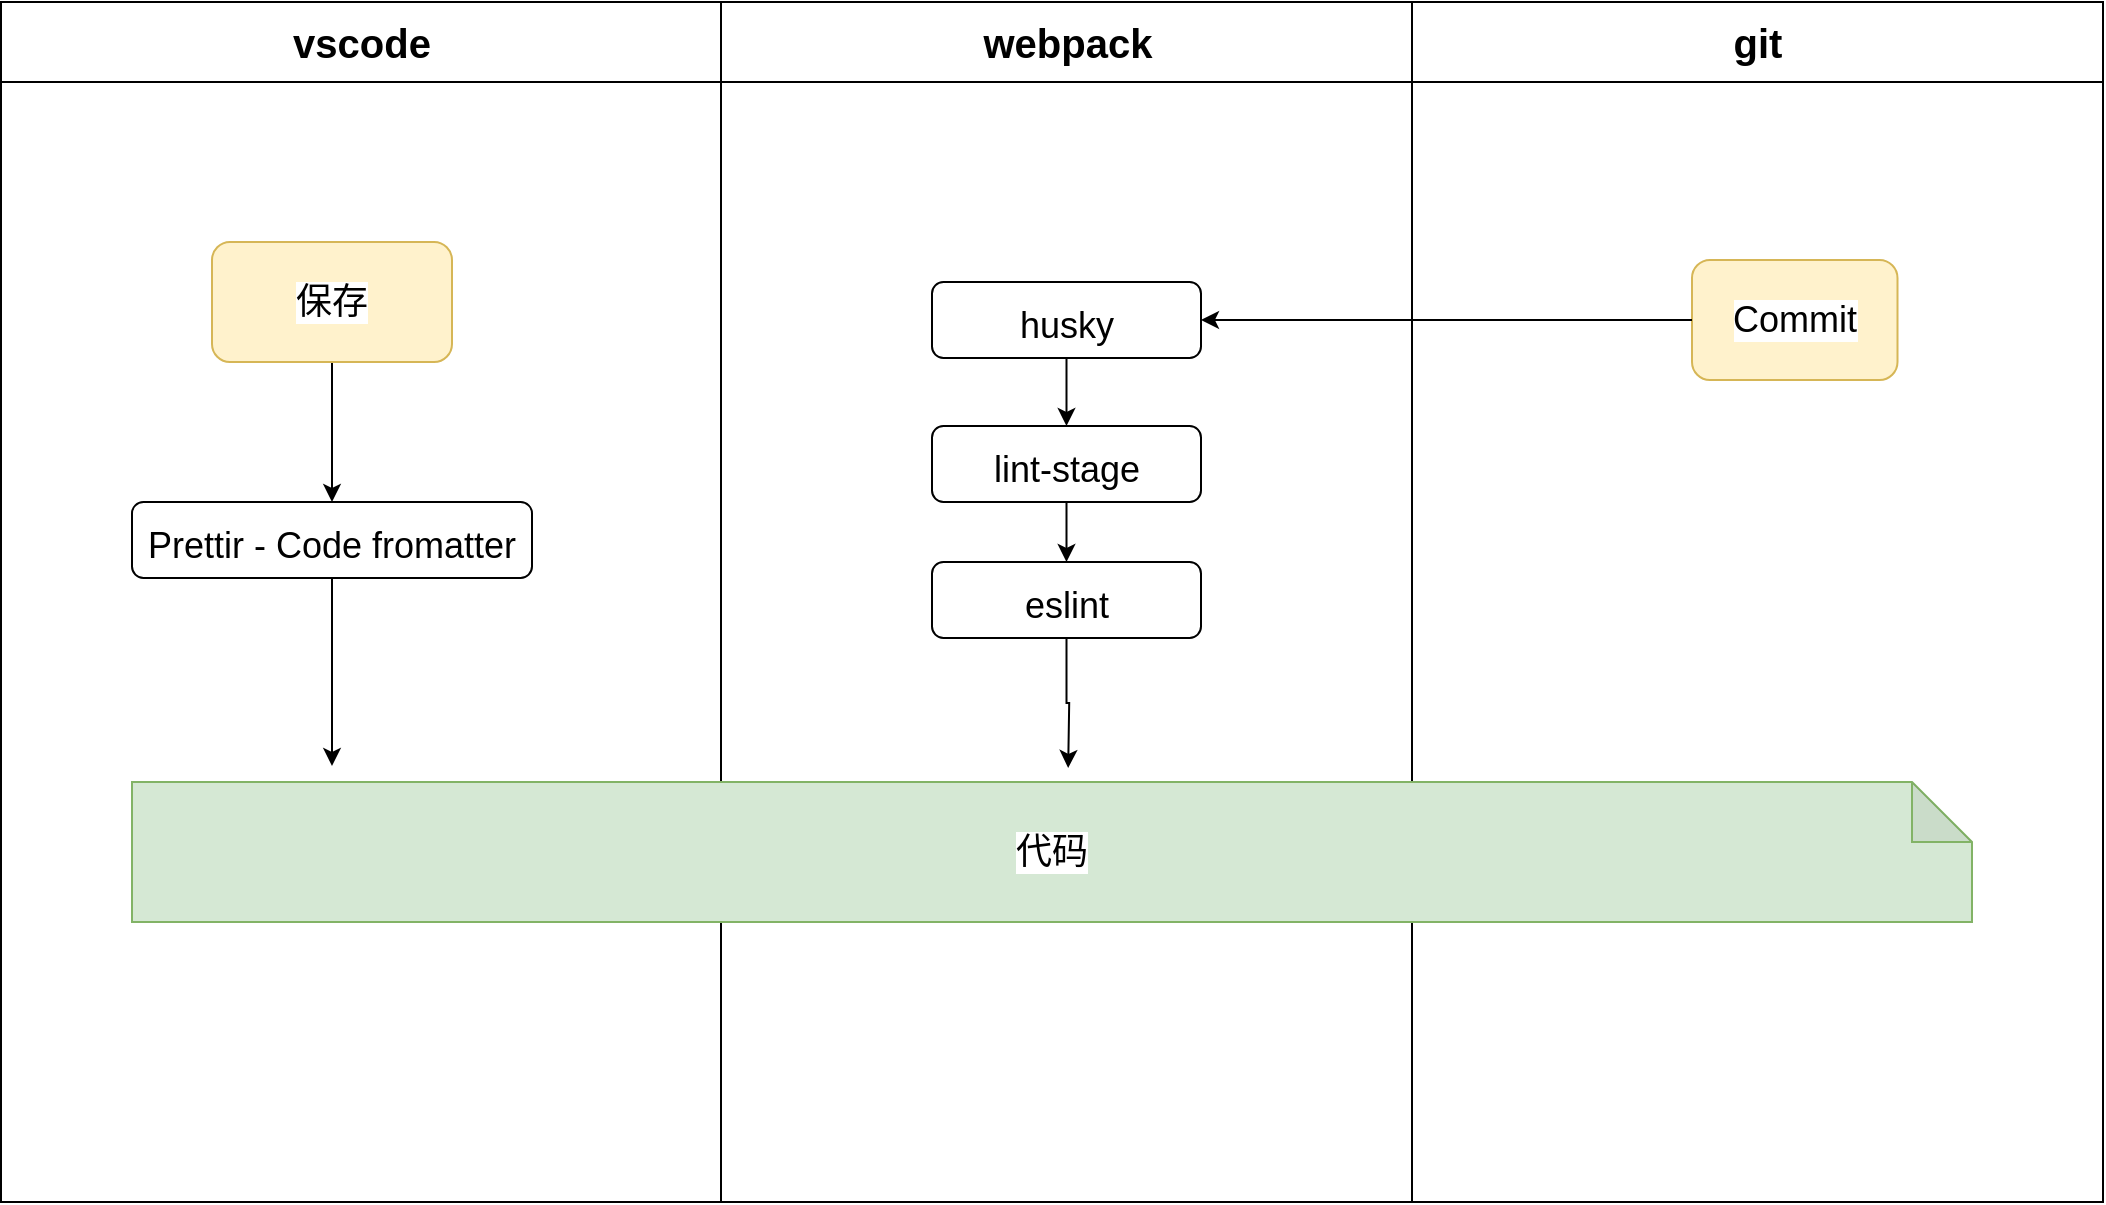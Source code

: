 <mxfile version="20.0.4" type="github">
  <diagram name="Page-1" id="e7e014a7-5840-1c2e-5031-d8a46d1fe8dd">
    <mxGraphModel dx="1284" dy="927" grid="1" gridSize="10" guides="1" tooltips="1" connect="1" arrows="1" fold="1" page="1" pageScale="1" pageWidth="1169" pageHeight="826" background="none" math="0" shadow="0">
      <root>
        <mxCell id="0" />
        <mxCell id="1" parent="0" />
        <mxCell id="3" value="webpack" style="swimlane;whiteSpace=wrap;fontSize=20;startSize=40;" parent="1" vertex="1">
          <mxGeometry x="504.5" y="90" width="345.5" height="600" as="geometry" />
        </mxCell>
        <mxCell id="1ndx9APqBUwuGpF9jlVX-16" style="edgeStyle=orthogonalEdgeStyle;rounded=0;orthogonalLoop=1;jettySize=auto;html=1;exitX=0.5;exitY=1;exitDx=0;exitDy=0;entryX=0.5;entryY=0;entryDx=0;entryDy=0;" edge="1" parent="3" source="1ndx9APqBUwuGpF9jlVX-6" target="1ndx9APqBUwuGpF9jlVX-7">
          <mxGeometry relative="1" as="geometry" />
        </mxCell>
        <mxCell id="1ndx9APqBUwuGpF9jlVX-6" value="&lt;font style=&quot;font-size: 18px; line-height: 1;&quot;&gt;husky&lt;/font&gt;" style="rounded=1;whiteSpace=wrap;html=1;labelBackgroundColor=#FFFFFF;fontSize=26;fontColor=#000000;strokeWidth=1;" vertex="1" parent="3">
          <mxGeometry x="105.5" y="140" width="134.5" height="38" as="geometry" />
        </mxCell>
        <mxCell id="1ndx9APqBUwuGpF9jlVX-17" value="" style="edgeStyle=orthogonalEdgeStyle;rounded=0;orthogonalLoop=1;jettySize=auto;html=1;" edge="1" parent="3" source="1ndx9APqBUwuGpF9jlVX-7" target="1ndx9APqBUwuGpF9jlVX-8">
          <mxGeometry relative="1" as="geometry" />
        </mxCell>
        <mxCell id="1ndx9APqBUwuGpF9jlVX-7" value="&lt;font style=&quot;font-size: 18px; line-height: 1;&quot;&gt;lint-stage&lt;/font&gt;" style="rounded=1;whiteSpace=wrap;html=1;labelBackgroundColor=#FFFFFF;fontSize=26;fontColor=#000000;strokeWidth=1;" vertex="1" parent="3">
          <mxGeometry x="105.5" y="212" width="134.5" height="38" as="geometry" />
        </mxCell>
        <mxCell id="1ndx9APqBUwuGpF9jlVX-18" value="" style="edgeStyle=orthogonalEdgeStyle;rounded=0;orthogonalLoop=1;jettySize=auto;html=1;entryX=0.771;entryY=0.017;entryDx=0;entryDy=0;entryPerimeter=0;" edge="1" parent="3" source="1ndx9APqBUwuGpF9jlVX-8">
          <mxGeometry relative="1" as="geometry">
            <mxPoint x="173.589" y="382.986" as="targetPoint" />
          </mxGeometry>
        </mxCell>
        <mxCell id="1ndx9APqBUwuGpF9jlVX-8" value="&lt;font style=&quot;font-size: 18px; line-height: 1;&quot;&gt;eslint&lt;/font&gt;" style="rounded=1;whiteSpace=wrap;html=1;labelBackgroundColor=#FFFFFF;fontSize=26;fontColor=#000000;strokeWidth=1;" vertex="1" parent="3">
          <mxGeometry x="105.5" y="280" width="134.5" height="38" as="geometry" />
        </mxCell>
        <mxCell id="waCabicPUlIcyvX0TlD8-43" value="vscode" style="swimlane;whiteSpace=wrap;startSize=40;fontSize=20;" parent="1" vertex="1">
          <mxGeometry x="144.5" y="90" width="360" height="600" as="geometry" />
        </mxCell>
        <mxCell id="1ndx9APqBUwuGpF9jlVX-20" value="" style="edgeStyle=orthogonalEdgeStyle;rounded=0;orthogonalLoop=1;jettySize=auto;html=1;" edge="1" parent="waCabicPUlIcyvX0TlD8-43" source="waCabicPUlIcyvX0TlD8-48" target="waCabicPUlIcyvX0TlD8-47">
          <mxGeometry relative="1" as="geometry" />
        </mxCell>
        <mxCell id="waCabicPUlIcyvX0TlD8-48" value="保存" style="rounded=1;whiteSpace=wrap;html=1;labelBackgroundColor=#FFFFFF;fontSize=18;strokeWidth=1;fillColor=#fff2cc;strokeColor=#d6b656;" parent="waCabicPUlIcyvX0TlD8-43" vertex="1">
          <mxGeometry x="105.5" y="120" width="120" height="60" as="geometry" />
        </mxCell>
        <mxCell id="waCabicPUlIcyvX0TlD8-47" value="&lt;font style=&quot;font-size: 18px; line-height: 1;&quot;&gt;Prettir - Code fromatter&lt;/font&gt;" style="rounded=1;whiteSpace=wrap;html=1;labelBackgroundColor=#FFFFFF;fontSize=26;fontColor=#000000;strokeWidth=1;" parent="waCabicPUlIcyvX0TlD8-43" vertex="1">
          <mxGeometry x="65.5" y="250" width="200" height="38" as="geometry" />
        </mxCell>
        <mxCell id="1ndx9APqBUwuGpF9jlVX-3" value="git" style="swimlane;whiteSpace=wrap;fontSize=20;startSize=40;" vertex="1" parent="1">
          <mxGeometry x="850" y="90" width="345.5" height="600" as="geometry" />
        </mxCell>
        <mxCell id="1ndx9APqBUwuGpF9jlVX-5" value="Commit" style="rounded=1;whiteSpace=wrap;html=1;labelBackgroundColor=#FFFFFF;fontSize=18;strokeWidth=1;fillColor=#fff2cc;strokeColor=#d6b656;" vertex="1" parent="1ndx9APqBUwuGpF9jlVX-3">
          <mxGeometry x="140" y="129" width="102.75" height="60" as="geometry" />
        </mxCell>
        <mxCell id="1ndx9APqBUwuGpF9jlVX-26" value="&lt;font style=&quot;font-size: 18px;&quot;&gt;代码&lt;/font&gt;" style="shape=note;whiteSpace=wrap;html=1;backgroundOutline=1;darkOpacity=0.05;fillColor=#d5e8d4;strokeColor=#82b366;labelBackgroundColor=default;" vertex="1" parent="1ndx9APqBUwuGpF9jlVX-3">
          <mxGeometry x="-640" y="390" width="920" height="70" as="geometry" />
        </mxCell>
        <mxCell id="1ndx9APqBUwuGpF9jlVX-13" style="edgeStyle=orthogonalEdgeStyle;rounded=0;orthogonalLoop=1;jettySize=auto;html=1;entryX=1;entryY=0.5;entryDx=0;entryDy=0;" edge="1" parent="1" source="1ndx9APqBUwuGpF9jlVX-5" target="1ndx9APqBUwuGpF9jlVX-6">
          <mxGeometry relative="1" as="geometry" />
        </mxCell>
        <mxCell id="1ndx9APqBUwuGpF9jlVX-21" value="" style="edgeStyle=orthogonalEdgeStyle;rounded=0;orthogonalLoop=1;jettySize=auto;html=1;" edge="1" parent="1" source="waCabicPUlIcyvX0TlD8-47">
          <mxGeometry relative="1" as="geometry">
            <mxPoint x="310" y="472" as="targetPoint" />
            <Array as="points">
              <mxPoint x="310" y="440" />
              <mxPoint x="310" y="440" />
            </Array>
          </mxGeometry>
        </mxCell>
      </root>
    </mxGraphModel>
  </diagram>
</mxfile>
